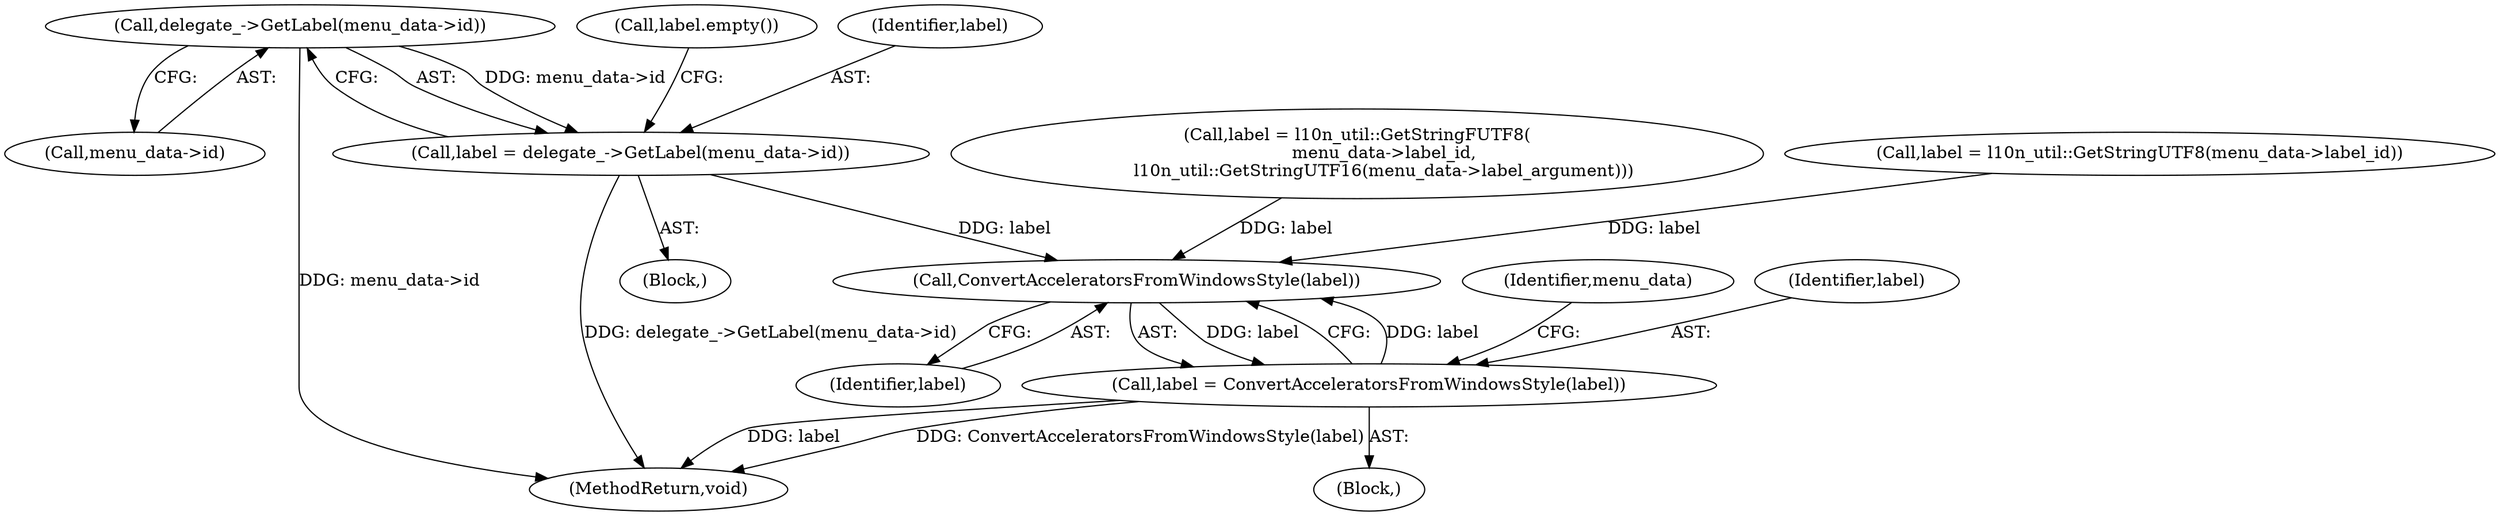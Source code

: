 digraph "0_Chrome_3290c948762c47292fb388de8318859ee22b6688@pointer" {
"1000160" [label="(Call,delegate_->GetLabel(menu_data->id))"];
"1000158" [label="(Call,label = delegate_->GetLabel(menu_data->id))"];
"1000169" [label="(Call,ConvertAcceleratorsFromWindowsStyle(label))"];
"1000167" [label="(Call,label = ConvertAcceleratorsFromWindowsStyle(label))"];
"1000161" [label="(Call,menu_data->id)"];
"1000169" [label="(Call,ConvertAcceleratorsFromWindowsStyle(label))"];
"1000166" [label="(Call,label.empty())"];
"1000293" [label="(MethodReturn,void)"];
"1000157" [label="(Block,)"];
"1000160" [label="(Call,delegate_->GetLabel(menu_data->id))"];
"1000167" [label="(Call,label = ConvertAcceleratorsFromWindowsStyle(label))"];
"1000173" [label="(Identifier,menu_data)"];
"1000117" [label="(Block,)"];
"1000168" [label="(Identifier,label)"];
"1000128" [label="(Call,label = l10n_util::GetStringFUTF8(\n          menu_data->label_id,\n          l10n_util::GetStringUTF16(menu_data->label_argument)))"];
"1000158" [label="(Call,label = delegate_->GetLabel(menu_data->id))"];
"1000159" [label="(Identifier,label)"];
"1000144" [label="(Call,label = l10n_util::GetStringUTF8(menu_data->label_id))"];
"1000170" [label="(Identifier,label)"];
"1000160" -> "1000158"  [label="AST: "];
"1000160" -> "1000161"  [label="CFG: "];
"1000161" -> "1000160"  [label="AST: "];
"1000158" -> "1000160"  [label="CFG: "];
"1000160" -> "1000293"  [label="DDG: menu_data->id"];
"1000160" -> "1000158"  [label="DDG: menu_data->id"];
"1000158" -> "1000157"  [label="AST: "];
"1000159" -> "1000158"  [label="AST: "];
"1000166" -> "1000158"  [label="CFG: "];
"1000158" -> "1000293"  [label="DDG: delegate_->GetLabel(menu_data->id)"];
"1000158" -> "1000169"  [label="DDG: label"];
"1000169" -> "1000167"  [label="AST: "];
"1000169" -> "1000170"  [label="CFG: "];
"1000170" -> "1000169"  [label="AST: "];
"1000167" -> "1000169"  [label="CFG: "];
"1000169" -> "1000167"  [label="DDG: label"];
"1000167" -> "1000169"  [label="DDG: label"];
"1000128" -> "1000169"  [label="DDG: label"];
"1000144" -> "1000169"  [label="DDG: label"];
"1000167" -> "1000117"  [label="AST: "];
"1000168" -> "1000167"  [label="AST: "];
"1000173" -> "1000167"  [label="CFG: "];
"1000167" -> "1000293"  [label="DDG: label"];
"1000167" -> "1000293"  [label="DDG: ConvertAcceleratorsFromWindowsStyle(label)"];
}
